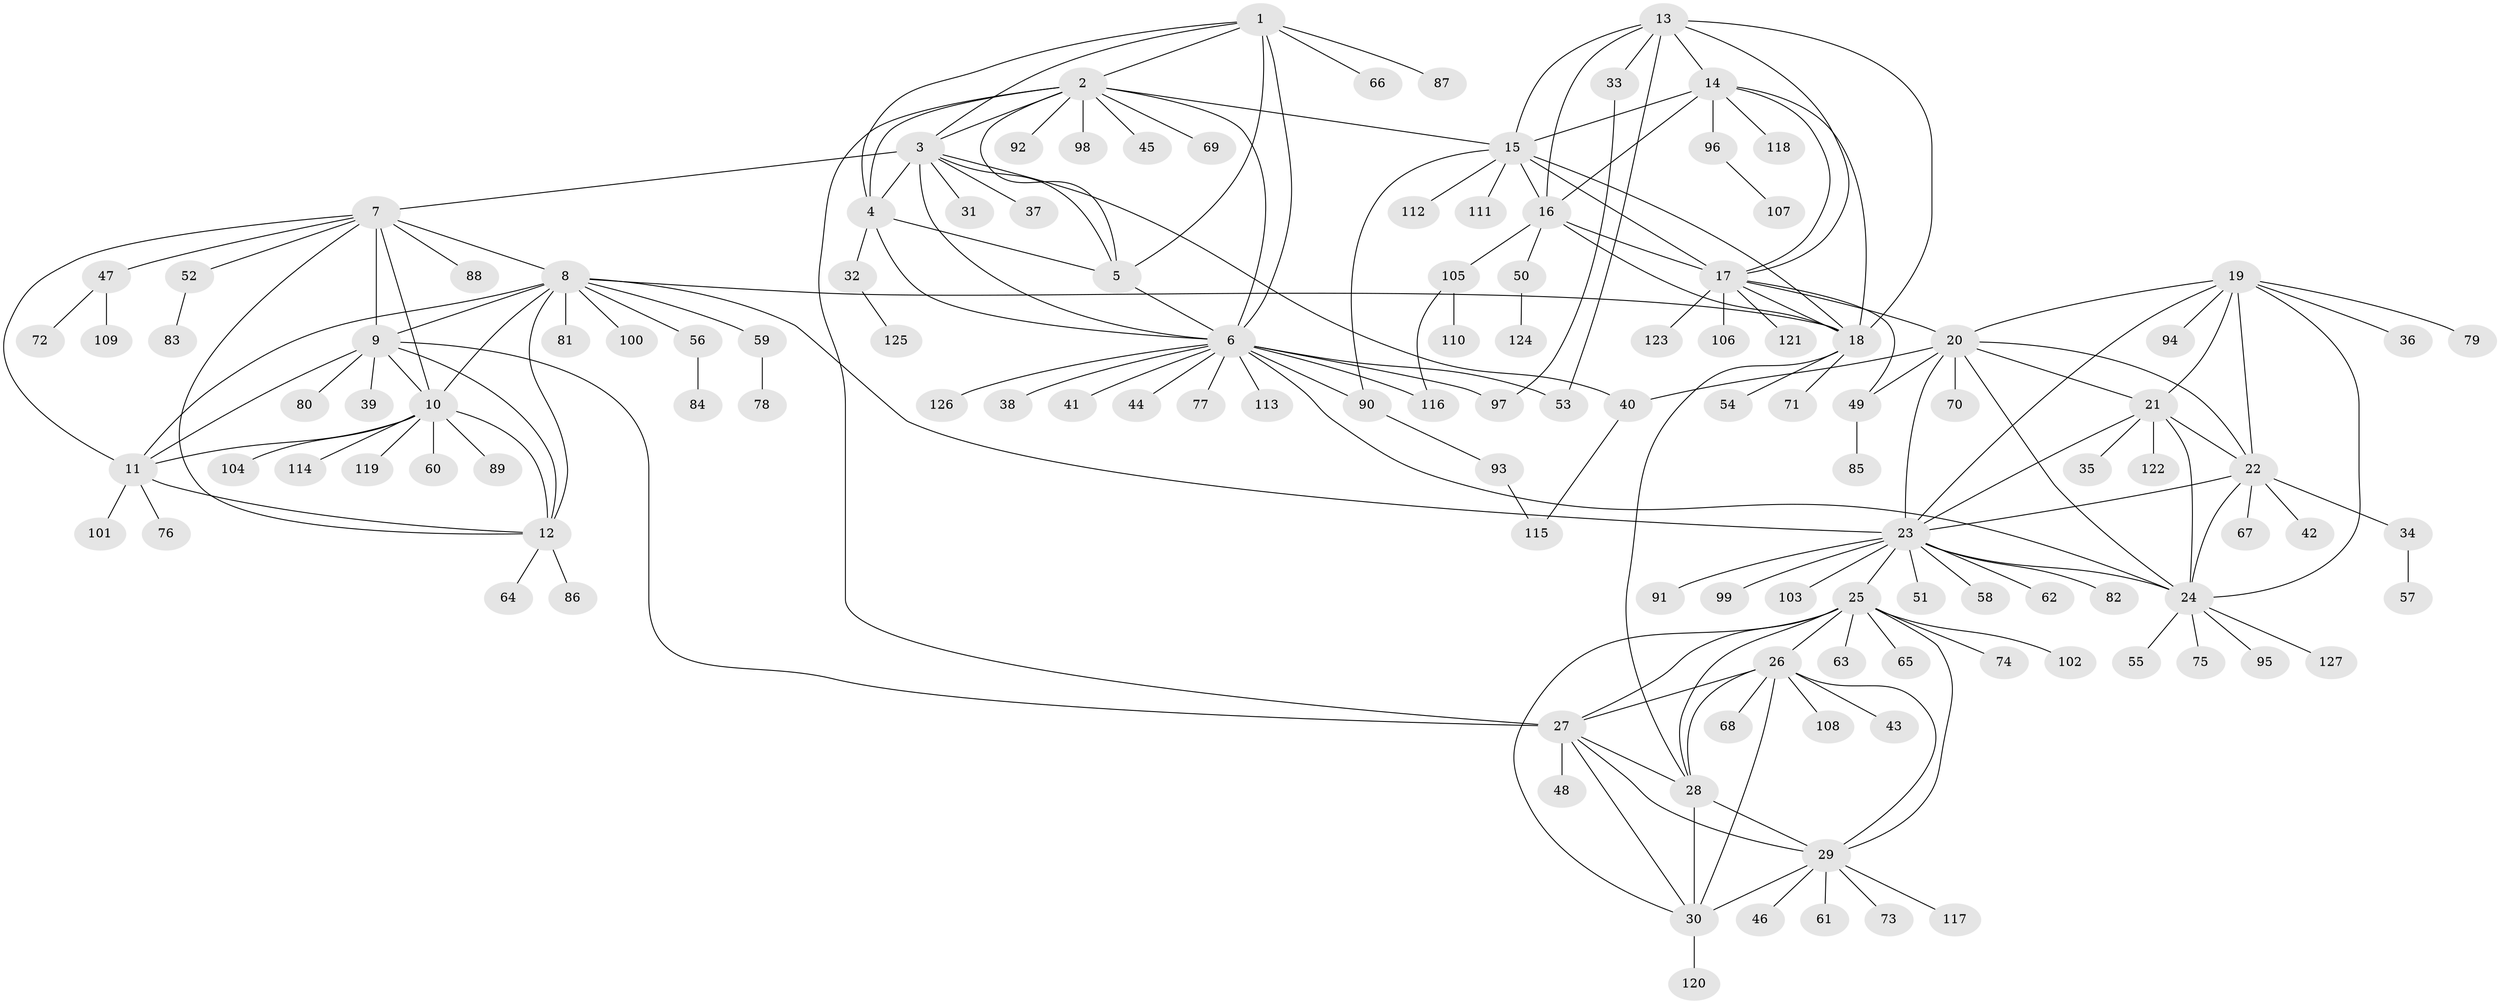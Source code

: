 // Generated by graph-tools (version 1.1) at 2025/54/03/09/25 04:54:11]
// undirected, 127 vertices, 189 edges
graph export_dot {
graph [start="1"]
  node [color=gray90,style=filled];
  1;
  2;
  3;
  4;
  5;
  6;
  7;
  8;
  9;
  10;
  11;
  12;
  13;
  14;
  15;
  16;
  17;
  18;
  19;
  20;
  21;
  22;
  23;
  24;
  25;
  26;
  27;
  28;
  29;
  30;
  31;
  32;
  33;
  34;
  35;
  36;
  37;
  38;
  39;
  40;
  41;
  42;
  43;
  44;
  45;
  46;
  47;
  48;
  49;
  50;
  51;
  52;
  53;
  54;
  55;
  56;
  57;
  58;
  59;
  60;
  61;
  62;
  63;
  64;
  65;
  66;
  67;
  68;
  69;
  70;
  71;
  72;
  73;
  74;
  75;
  76;
  77;
  78;
  79;
  80;
  81;
  82;
  83;
  84;
  85;
  86;
  87;
  88;
  89;
  90;
  91;
  92;
  93;
  94;
  95;
  96;
  97;
  98;
  99;
  100;
  101;
  102;
  103;
  104;
  105;
  106;
  107;
  108;
  109;
  110;
  111;
  112;
  113;
  114;
  115;
  116;
  117;
  118;
  119;
  120;
  121;
  122;
  123;
  124;
  125;
  126;
  127;
  1 -- 2;
  1 -- 3;
  1 -- 4;
  1 -- 5;
  1 -- 6;
  1 -- 66;
  1 -- 87;
  2 -- 3;
  2 -- 4;
  2 -- 5;
  2 -- 6;
  2 -- 15;
  2 -- 27;
  2 -- 45;
  2 -- 69;
  2 -- 92;
  2 -- 98;
  3 -- 4;
  3 -- 5;
  3 -- 6;
  3 -- 7;
  3 -- 31;
  3 -- 37;
  3 -- 40;
  4 -- 5;
  4 -- 6;
  4 -- 32;
  5 -- 6;
  6 -- 24;
  6 -- 38;
  6 -- 41;
  6 -- 44;
  6 -- 53;
  6 -- 77;
  6 -- 90;
  6 -- 97;
  6 -- 113;
  6 -- 116;
  6 -- 126;
  7 -- 8;
  7 -- 9;
  7 -- 10;
  7 -- 11;
  7 -- 12;
  7 -- 47;
  7 -- 52;
  7 -- 88;
  8 -- 9;
  8 -- 10;
  8 -- 11;
  8 -- 12;
  8 -- 18;
  8 -- 23;
  8 -- 56;
  8 -- 59;
  8 -- 81;
  8 -- 100;
  9 -- 10;
  9 -- 11;
  9 -- 12;
  9 -- 27;
  9 -- 39;
  9 -- 80;
  10 -- 11;
  10 -- 12;
  10 -- 60;
  10 -- 89;
  10 -- 104;
  10 -- 114;
  10 -- 119;
  11 -- 12;
  11 -- 76;
  11 -- 101;
  12 -- 64;
  12 -- 86;
  13 -- 14;
  13 -- 15;
  13 -- 16;
  13 -- 17;
  13 -- 18;
  13 -- 33;
  13 -- 53;
  14 -- 15;
  14 -- 16;
  14 -- 17;
  14 -- 18;
  14 -- 96;
  14 -- 118;
  15 -- 16;
  15 -- 17;
  15 -- 18;
  15 -- 90;
  15 -- 111;
  15 -- 112;
  16 -- 17;
  16 -- 18;
  16 -- 50;
  16 -- 105;
  17 -- 18;
  17 -- 20;
  17 -- 49;
  17 -- 106;
  17 -- 121;
  17 -- 123;
  18 -- 28;
  18 -- 54;
  18 -- 71;
  19 -- 20;
  19 -- 21;
  19 -- 22;
  19 -- 23;
  19 -- 24;
  19 -- 36;
  19 -- 79;
  19 -- 94;
  20 -- 21;
  20 -- 22;
  20 -- 23;
  20 -- 24;
  20 -- 40;
  20 -- 49;
  20 -- 70;
  21 -- 22;
  21 -- 23;
  21 -- 24;
  21 -- 35;
  21 -- 122;
  22 -- 23;
  22 -- 24;
  22 -- 34;
  22 -- 42;
  22 -- 67;
  23 -- 24;
  23 -- 25;
  23 -- 51;
  23 -- 58;
  23 -- 62;
  23 -- 82;
  23 -- 91;
  23 -- 99;
  23 -- 103;
  24 -- 55;
  24 -- 75;
  24 -- 95;
  24 -- 127;
  25 -- 26;
  25 -- 27;
  25 -- 28;
  25 -- 29;
  25 -- 30;
  25 -- 63;
  25 -- 65;
  25 -- 74;
  25 -- 102;
  26 -- 27;
  26 -- 28;
  26 -- 29;
  26 -- 30;
  26 -- 43;
  26 -- 68;
  26 -- 108;
  27 -- 28;
  27 -- 29;
  27 -- 30;
  27 -- 48;
  28 -- 29;
  28 -- 30;
  29 -- 30;
  29 -- 46;
  29 -- 61;
  29 -- 73;
  29 -- 117;
  30 -- 120;
  32 -- 125;
  33 -- 97;
  34 -- 57;
  40 -- 115;
  47 -- 72;
  47 -- 109;
  49 -- 85;
  50 -- 124;
  52 -- 83;
  56 -- 84;
  59 -- 78;
  90 -- 93;
  93 -- 115;
  96 -- 107;
  105 -- 110;
  105 -- 116;
}
